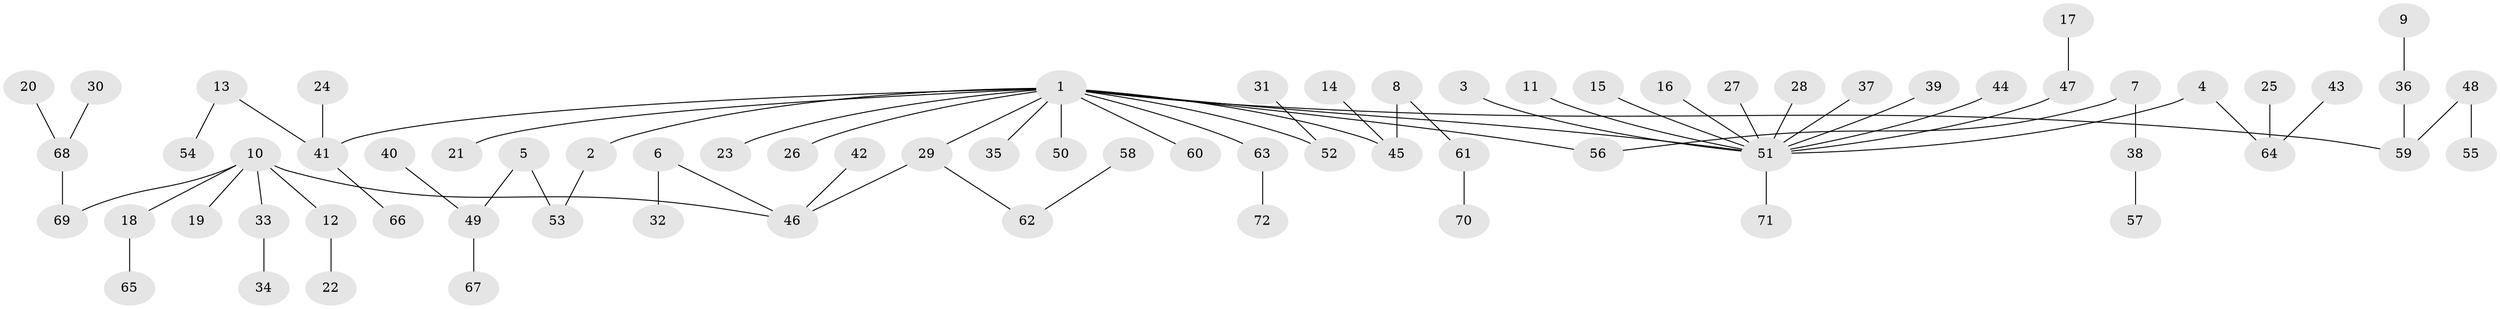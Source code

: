 // original degree distribution, {6: 0.013888888888888888, 8: 0.006944444444444444, 2: 0.2916666666666667, 9: 0.006944444444444444, 3: 0.1111111111111111, 4: 0.0763888888888889, 7: 0.006944444444444444, 1: 0.4791666666666667, 5: 0.006944444444444444}
// Generated by graph-tools (version 1.1) at 2025/26/03/09/25 03:26:27]
// undirected, 72 vertices, 71 edges
graph export_dot {
graph [start="1"]
  node [color=gray90,style=filled];
  1;
  2;
  3;
  4;
  5;
  6;
  7;
  8;
  9;
  10;
  11;
  12;
  13;
  14;
  15;
  16;
  17;
  18;
  19;
  20;
  21;
  22;
  23;
  24;
  25;
  26;
  27;
  28;
  29;
  30;
  31;
  32;
  33;
  34;
  35;
  36;
  37;
  38;
  39;
  40;
  41;
  42;
  43;
  44;
  45;
  46;
  47;
  48;
  49;
  50;
  51;
  52;
  53;
  54;
  55;
  56;
  57;
  58;
  59;
  60;
  61;
  62;
  63;
  64;
  65;
  66;
  67;
  68;
  69;
  70;
  71;
  72;
  1 -- 2 [weight=1.0];
  1 -- 21 [weight=1.0];
  1 -- 23 [weight=1.0];
  1 -- 26 [weight=1.0];
  1 -- 29 [weight=1.0];
  1 -- 35 [weight=1.0];
  1 -- 41 [weight=1.0];
  1 -- 45 [weight=1.0];
  1 -- 50 [weight=1.0];
  1 -- 51 [weight=1.0];
  1 -- 52 [weight=1.0];
  1 -- 56 [weight=1.0];
  1 -- 59 [weight=1.0];
  1 -- 60 [weight=1.0];
  1 -- 63 [weight=1.0];
  2 -- 53 [weight=1.0];
  3 -- 51 [weight=1.0];
  4 -- 51 [weight=1.0];
  4 -- 64 [weight=1.0];
  5 -- 49 [weight=1.0];
  5 -- 53 [weight=1.0];
  6 -- 32 [weight=1.0];
  6 -- 46 [weight=1.0];
  7 -- 38 [weight=1.0];
  7 -- 56 [weight=1.0];
  8 -- 45 [weight=1.0];
  8 -- 61 [weight=1.0];
  9 -- 36 [weight=1.0];
  10 -- 12 [weight=1.0];
  10 -- 18 [weight=1.0];
  10 -- 19 [weight=1.0];
  10 -- 33 [weight=1.0];
  10 -- 46 [weight=1.0];
  10 -- 69 [weight=1.0];
  11 -- 51 [weight=1.0];
  12 -- 22 [weight=1.0];
  13 -- 41 [weight=1.0];
  13 -- 54 [weight=1.0];
  14 -- 45 [weight=1.0];
  15 -- 51 [weight=1.0];
  16 -- 51 [weight=1.0];
  17 -- 47 [weight=1.0];
  18 -- 65 [weight=1.0];
  20 -- 68 [weight=1.0];
  24 -- 41 [weight=1.0];
  25 -- 64 [weight=1.0];
  27 -- 51 [weight=1.0];
  28 -- 51 [weight=1.0];
  29 -- 46 [weight=1.0];
  29 -- 62 [weight=1.0];
  30 -- 68 [weight=1.0];
  31 -- 52 [weight=1.0];
  33 -- 34 [weight=1.0];
  36 -- 59 [weight=1.0];
  37 -- 51 [weight=1.0];
  38 -- 57 [weight=1.0];
  39 -- 51 [weight=1.0];
  40 -- 49 [weight=1.0];
  41 -- 66 [weight=1.0];
  42 -- 46 [weight=1.0];
  43 -- 64 [weight=1.0];
  44 -- 51 [weight=1.0];
  47 -- 51 [weight=1.0];
  48 -- 55 [weight=1.0];
  48 -- 59 [weight=1.0];
  49 -- 67 [weight=1.0];
  51 -- 71 [weight=1.0];
  58 -- 62 [weight=1.0];
  61 -- 70 [weight=1.0];
  63 -- 72 [weight=1.0];
  68 -- 69 [weight=1.0];
}

